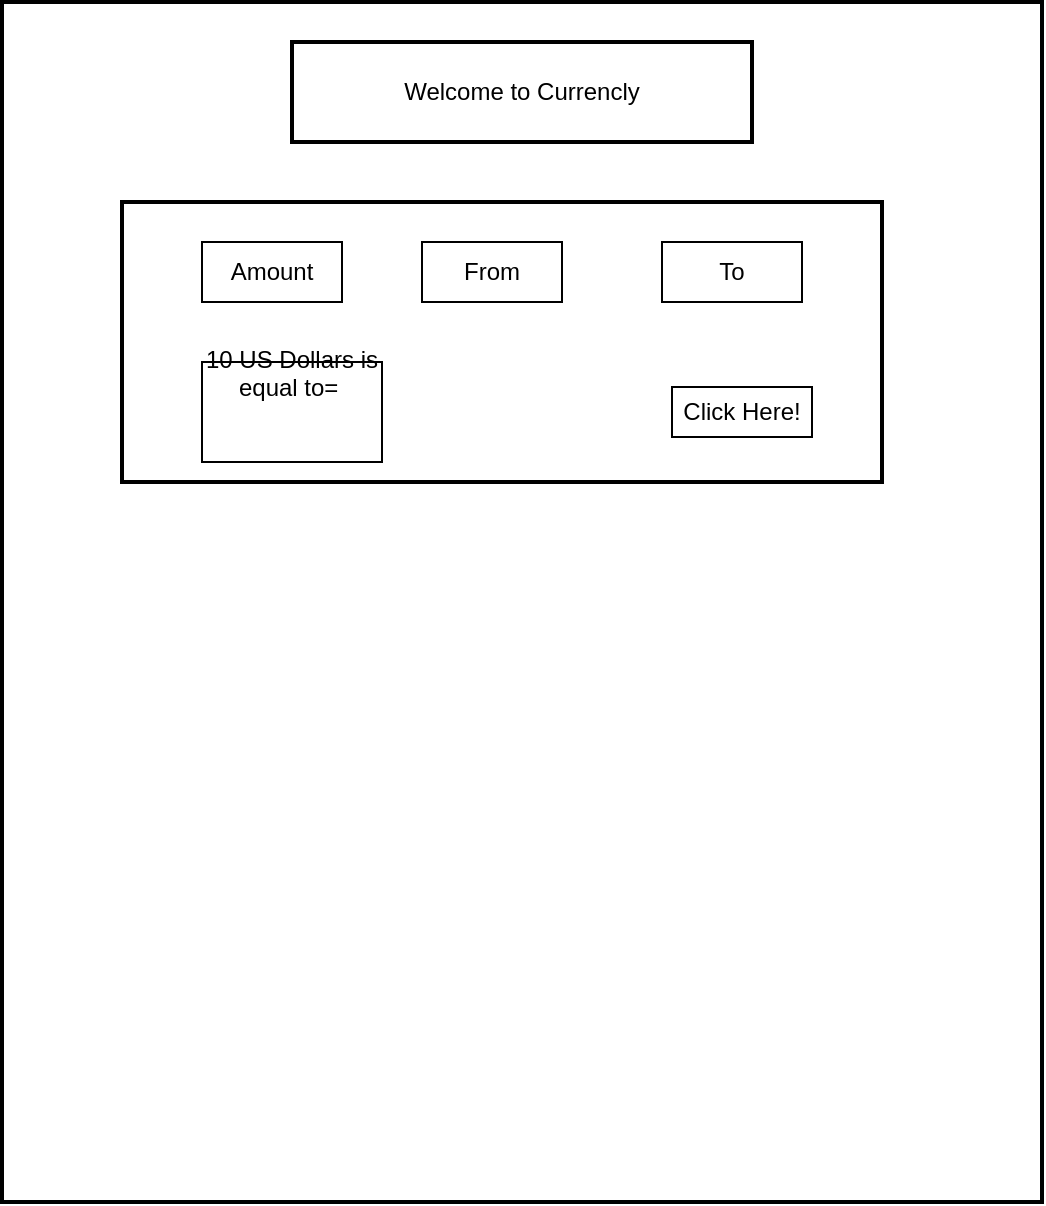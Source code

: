<mxfile version="19.0.3" type="device"><diagram id="iqhhmF6-wPZqRSuKq5Yu" name="Page-1"><mxGraphModel dx="566" dy="621" grid="1" gridSize="10" guides="1" tooltips="1" connect="1" arrows="1" fold="1" page="1" pageScale="1" pageWidth="850" pageHeight="1100" math="0" shadow="0"><root><mxCell id="0"/><mxCell id="1" parent="0"/><mxCell id="MtDerAMWoGMunaEdoL2g-1" value="" style="rounded=0;whiteSpace=wrap;html=1;strokeWidth=2;" parent="1" vertex="1"><mxGeometry x="20" y="30" width="520" height="600" as="geometry"/></mxCell><mxCell id="MtDerAMWoGMunaEdoL2g-2" value="Welcome to Currencly" style="rounded=0;whiteSpace=wrap;html=1;strokeWidth=2;" parent="1" vertex="1"><mxGeometry x="165" y="50" width="230" height="50" as="geometry"/></mxCell><mxCell id="MtDerAMWoGMunaEdoL2g-3" value="" style="rounded=0;whiteSpace=wrap;html=1;strokeWidth=2;" parent="1" vertex="1"><mxGeometry x="80" y="130" width="380" height="140" as="geometry"/></mxCell><mxCell id="P8JLw_Ed1WVfaRZELqmu-1" value="Amount" style="rounded=0;whiteSpace=wrap;html=1;" vertex="1" parent="1"><mxGeometry x="120" y="150" width="70" height="30" as="geometry"/></mxCell><mxCell id="P8JLw_Ed1WVfaRZELqmu-2" value="From" style="rounded=0;whiteSpace=wrap;html=1;" vertex="1" parent="1"><mxGeometry x="230" y="150" width="70" height="30" as="geometry"/></mxCell><mxCell id="P8JLw_Ed1WVfaRZELqmu-3" value="To" style="rounded=0;whiteSpace=wrap;html=1;" vertex="1" parent="1"><mxGeometry x="350" y="150" width="70" height="30" as="geometry"/></mxCell><mxCell id="P8JLw_Ed1WVfaRZELqmu-4" value="10 US Dollars is equal to=&amp;nbsp;&lt;br&gt;$$$$" style="rounded=0;whiteSpace=wrap;html=1;" vertex="1" parent="1"><mxGeometry x="120" y="210" width="90" height="50" as="geometry"/></mxCell><mxCell id="P8JLw_Ed1WVfaRZELqmu-5" value="Click Here!" style="rounded=0;whiteSpace=wrap;html=1;" vertex="1" parent="1"><mxGeometry x="355" y="222.5" width="70" height="25" as="geometry"/></mxCell></root></mxGraphModel></diagram></mxfile>
